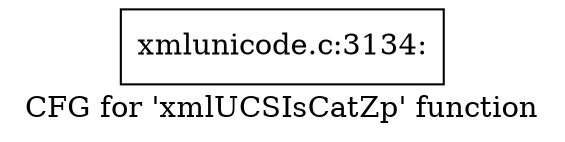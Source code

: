 digraph "CFG for 'xmlUCSIsCatZp' function" {
	label="CFG for 'xmlUCSIsCatZp' function";

	Node0x4e79c60 [shape=record,label="{xmlunicode.c:3134:}"];
}
